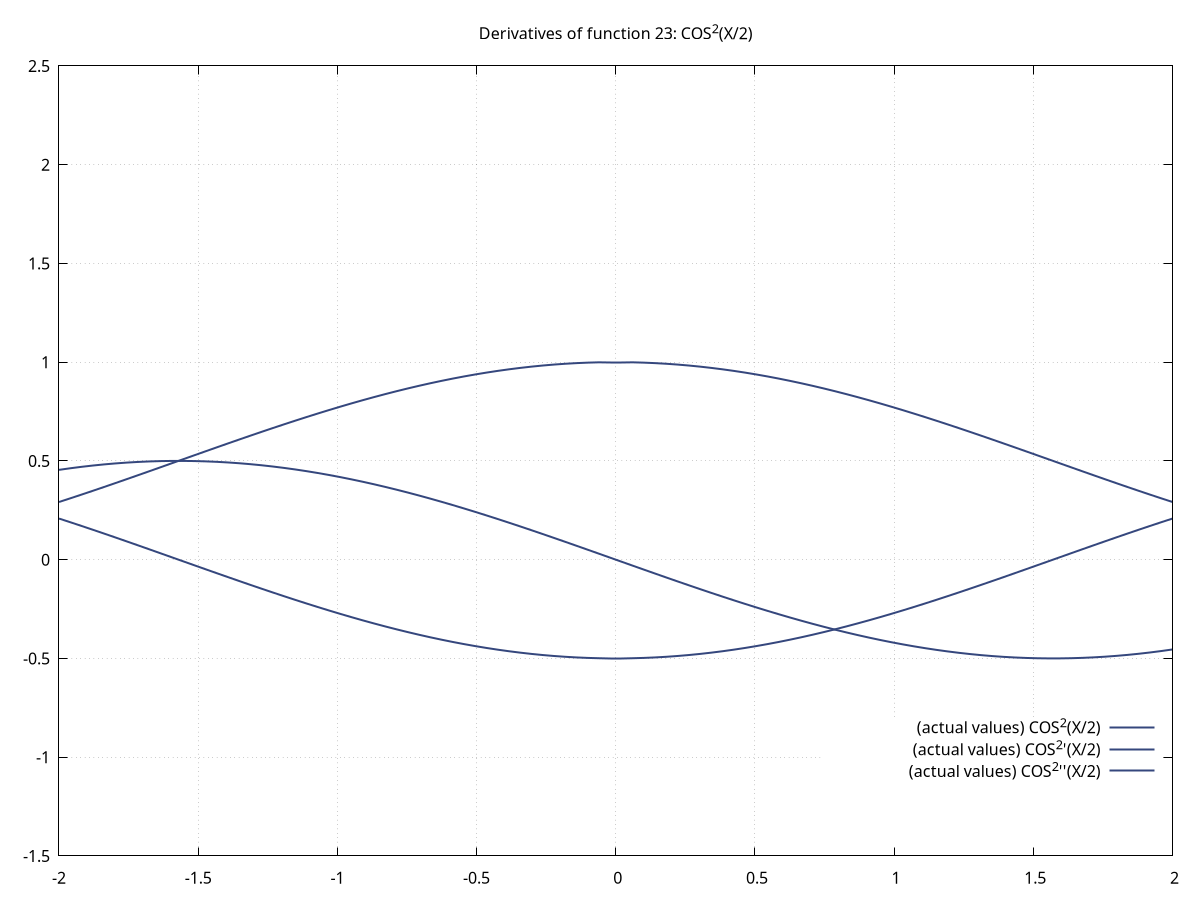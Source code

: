 # Scale font and line width (dpi) by changing the size! It will always display stretched.
set term svg size 800,800 enhanced font 'calibri,12' background rgb 'beige'
set output 'img_derivatives.svg'

# Key means label...
set key inside bottom right
set grid
set xrange [-2:2]
set yrange [-1.5:2.5]
unset ylabel
unset xlabel
set title 'Derivatives of function 23: COS^2(X/2)'
plot cos(x/2)*cos(x/2) w lines title '(actual values) COS^2(X/2)' lc rgb '#35477d' lw 2, \
"derivative.dat" using 1:2 title '(calculated values) COS^2(X/2)' w lines lc rgb '#bbded6' lw 2,\
-sin(x)/2 w lines lc rgb '#35477d' lw 2 title '(actual values) COS^2''(X/2)',\
"derivative.dat" using 1:4 title '(calculated values) COS^2''(X/2)' w lines lc rgb '#fae3d9' lw 2,\
-cos(x)/2 w lines lc rgb '#35477d' lw 2 title '(actual values) COS^2''\''(X/2)', \
"derivative.dat" using 1:6 title '(calculated values) COS^2''\''(X/2)' w lines lc rgb '#ffb6b9' lw 2\
